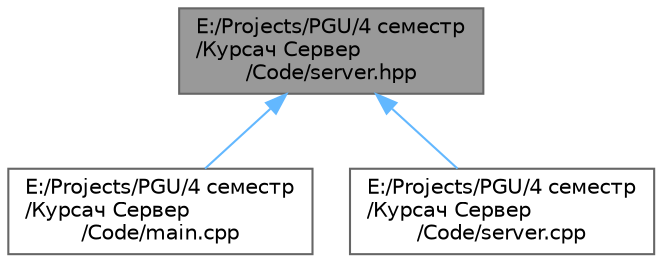 digraph "E:/Projects/PGU/4 семестр/Курсач Сервер/Code/server.hpp"
{
 // LATEX_PDF_SIZE
  bgcolor="transparent";
  edge [fontname=Helvetica,fontsize=10,labelfontname=Helvetica,labelfontsize=10];
  node [fontname=Helvetica,fontsize=10,shape=box,height=0.2,width=0.4];
  Node1 [id="Node000001",label="E:/Projects/PGU/4 семестр\l/Курсач Сервер\l/Code/server.hpp",height=0.2,width=0.4,color="gray40", fillcolor="grey60", style="filled", fontcolor="black",tooltip="Класс, управляющий работой сервера"];
  Node1 -> Node2 [id="edge1_Node000001_Node000002",dir="back",color="steelblue1",style="solid",tooltip=" "];
  Node2 [id="Node000002",label="E:/Projects/PGU/4 семестр\l/Курсач Сервер\l/Code/main.cpp",height=0.2,width=0.4,color="grey40", fillcolor="white", style="filled",URL="$main_8cpp.html",tooltip=" "];
  Node1 -> Node3 [id="edge2_Node000001_Node000003",dir="back",color="steelblue1",style="solid",tooltip=" "];
  Node3 [id="Node000003",label="E:/Projects/PGU/4 семестр\l/Курсач Сервер\l/Code/server.cpp",height=0.2,width=0.4,color="grey40", fillcolor="white", style="filled",URL="$server_8cpp.html",tooltip=" "];
}
